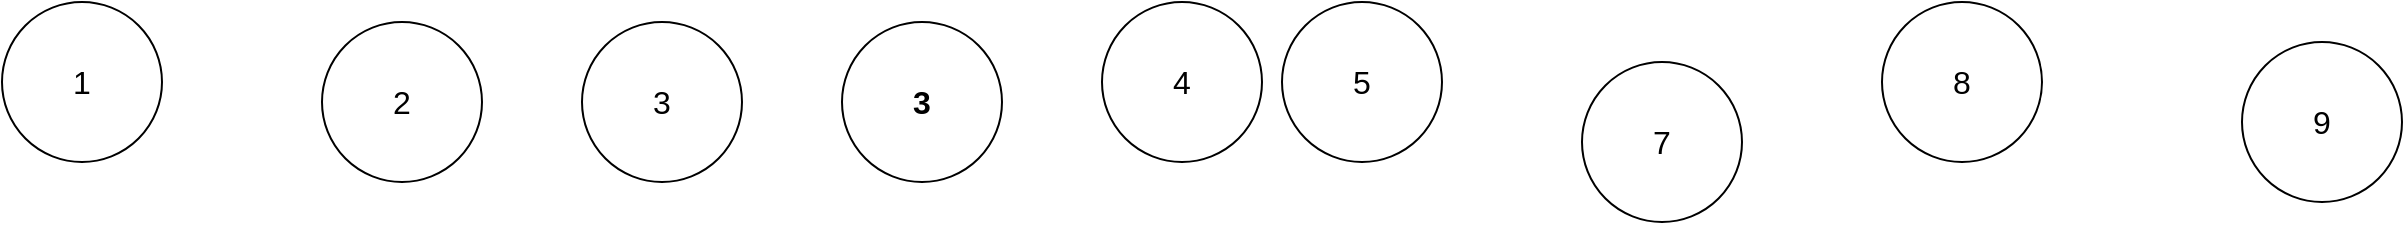 <mxfile>
    <diagram id="KbTs3-Y0igcOVuW746qh" name="第 1 页">
        <mxGraphModel dx="2503" dy="1252" grid="1" gridSize="10" guides="1" tooltips="1" connect="1" arrows="1" fold="1" page="1" pageScale="1" pageWidth="827" pageHeight="1169" math="0" shadow="0">
            <root>
                <mxCell id="0"/>
                <mxCell id="1" parent="0"/>
                <mxCell id="3" value="&lt;font size=&quot;3&quot;&gt;1&lt;/font&gt;" style="ellipse;whiteSpace=wrap;html=1;aspect=fixed;" vertex="1" parent="1">
                    <mxGeometry x="-390" y="140" width="80" height="80" as="geometry"/>
                </mxCell>
                <mxCell id="4" value="&lt;font size=&quot;3&quot;&gt;5&lt;/font&gt;" style="ellipse;whiteSpace=wrap;html=1;aspect=fixed;" vertex="1" parent="1">
                    <mxGeometry x="250" y="140" width="80" height="80" as="geometry"/>
                </mxCell>
                <mxCell id="5" value="&lt;font size=&quot;3&quot;&gt;4&lt;/font&gt;" style="ellipse;whiteSpace=wrap;html=1;aspect=fixed;" vertex="1" parent="1">
                    <mxGeometry x="160" y="140" width="80" height="80" as="geometry"/>
                </mxCell>
                <mxCell id="6" value="&lt;font size=&quot;3&quot;&gt;7&lt;/font&gt;" style="ellipse;whiteSpace=wrap;html=1;aspect=fixed;" vertex="1" parent="1">
                    <mxGeometry x="400" y="170" width="80" height="80" as="geometry"/>
                </mxCell>
                <mxCell id="7" value="&lt;font size=&quot;3&quot;&gt;2&lt;/font&gt;" style="ellipse;whiteSpace=wrap;html=1;aspect=fixed;" vertex="1" parent="1">
                    <mxGeometry x="-230" y="150" width="80" height="80" as="geometry"/>
                </mxCell>
                <mxCell id="8" value="&lt;font size=&quot;3&quot;&gt;9&lt;/font&gt;" style="ellipse;whiteSpace=wrap;html=1;aspect=fixed;" vertex="1" parent="1">
                    <mxGeometry x="730" y="160" width="80" height="80" as="geometry"/>
                </mxCell>
                <mxCell id="9" value="&lt;font size=&quot;3&quot;&gt;8&lt;/font&gt;" style="ellipse;whiteSpace=wrap;html=1;aspect=fixed;" vertex="1" parent="1">
                    <mxGeometry x="550" y="140" width="80" height="80" as="geometry"/>
                </mxCell>
                <mxCell id="10" value="&lt;font size=&quot;3&quot;&gt;3&lt;/font&gt;" style="ellipse;whiteSpace=wrap;html=1;aspect=fixed;fontStyle=1" vertex="1" parent="1">
                    <mxGeometry x="30" y="150" width="80" height="80" as="geometry"/>
                </mxCell>
                <mxCell id="11" value="&lt;font size=&quot;3&quot;&gt;3&lt;/font&gt;" style="ellipse;whiteSpace=wrap;html=1;aspect=fixed;" vertex="1" parent="1">
                    <mxGeometry x="-100" y="150" width="80" height="80" as="geometry"/>
                </mxCell>
            </root>
        </mxGraphModel>
    </diagram>
</mxfile>